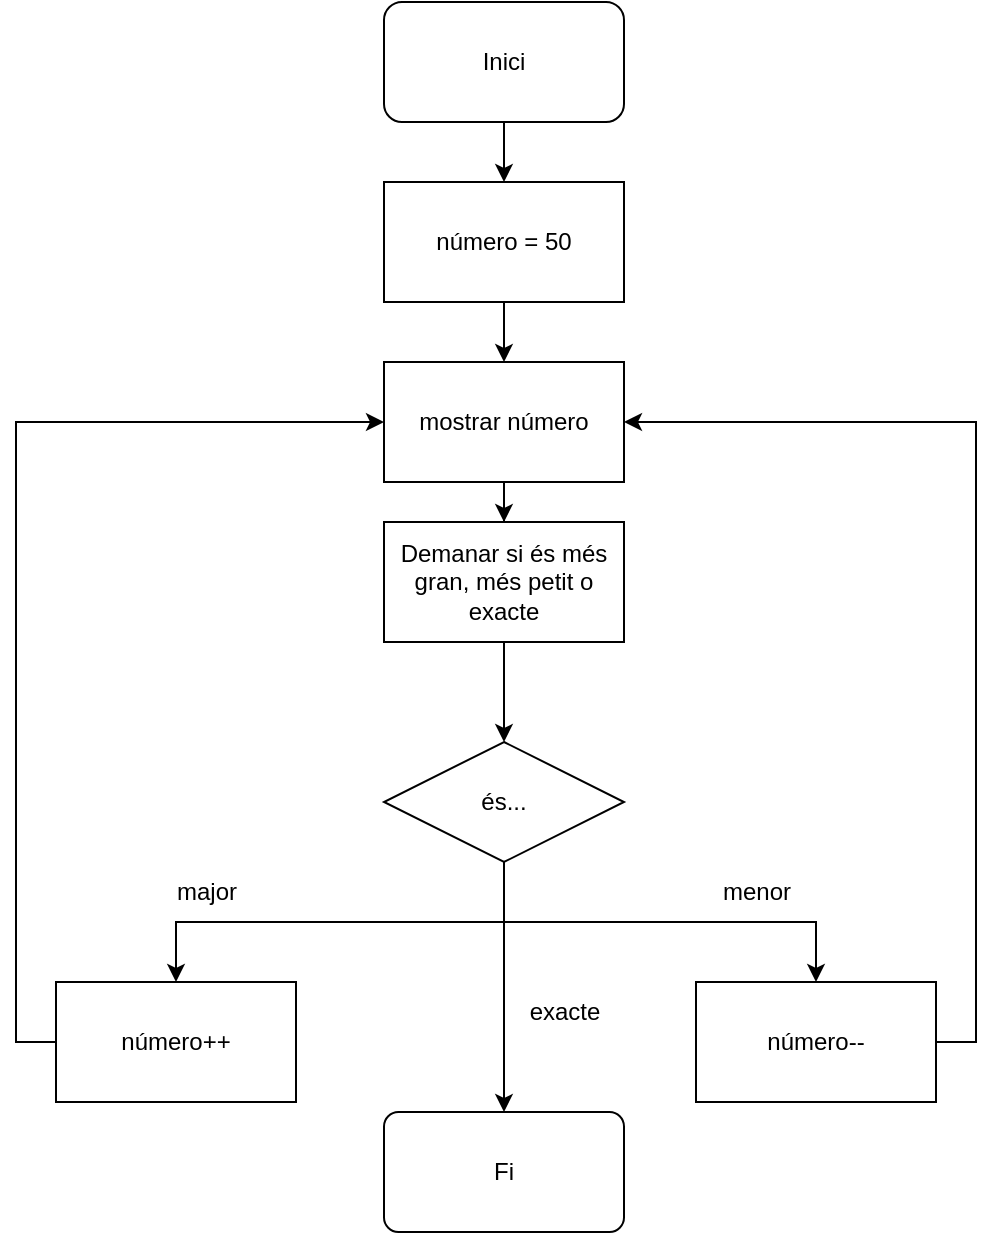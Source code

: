 <mxfile version="20.3.0" type="device"><diagram id="ehvCzWHMK5ZXKAAsmYax" name="Page-1"><mxGraphModel dx="1422" dy="865" grid="1" gridSize="10" guides="1" tooltips="1" connect="1" arrows="1" fold="1" page="1" pageScale="1" pageWidth="827" pageHeight="1169" math="0" shadow="0"><root><mxCell id="0"/><mxCell id="1" parent="0"/><mxCell id="PuzisDfNevOmoQThySBL-5" style="edgeStyle=orthogonalEdgeStyle;rounded=0;orthogonalLoop=1;jettySize=auto;html=1;entryX=0.5;entryY=0;entryDx=0;entryDy=0;" parent="1" source="ctj1WZmTq4Gt_A9nmky2-1" target="PuzisDfNevOmoQThySBL-1" edge="1"><mxGeometry relative="1" as="geometry"/></mxCell><mxCell id="ctj1WZmTq4Gt_A9nmky2-1" value="&lt;div&gt;Inici&lt;/div&gt;" style="rounded=1;whiteSpace=wrap;html=1;" parent="1" vertex="1"><mxGeometry x="354" width="120" height="60" as="geometry"/></mxCell><mxCell id="ewGCFPNdusRUS7dhsgp8-61" value="" style="edgeStyle=orthogonalEdgeStyle;rounded=0;orthogonalLoop=1;jettySize=auto;html=1;" edge="1" parent="1" source="PuzisDfNevOmoQThySBL-1" target="ewGCFPNdusRUS7dhsgp8-58"><mxGeometry relative="1" as="geometry"/></mxCell><mxCell id="PuzisDfNevOmoQThySBL-1" value="número = 50" style="rounded=0;whiteSpace=wrap;html=1;" parent="1" vertex="1"><mxGeometry x="354" y="90" width="120" height="60" as="geometry"/></mxCell><mxCell id="XwtGSHlgtmPsuABcbUZl-11" value="Fi" style="whiteSpace=wrap;html=1;rounded=1;arcSize=12;" parent="1" vertex="1"><mxGeometry x="354" y="555" width="120" height="60" as="geometry"/></mxCell><mxCell id="ewGCFPNdusRUS7dhsgp8-51" style="edgeStyle=orthogonalEdgeStyle;rounded=0;orthogonalLoop=1;jettySize=auto;html=1;exitX=0.5;exitY=1;exitDx=0;exitDy=0;entryX=0.5;entryY=0;entryDx=0;entryDy=0;" edge="1" parent="1" source="ewGCFPNdusRUS7dhsgp8-53" target="ewGCFPNdusRUS7dhsgp8-56"><mxGeometry relative="1" as="geometry"/></mxCell><mxCell id="ewGCFPNdusRUS7dhsgp8-52" style="edgeStyle=orthogonalEdgeStyle;rounded=0;orthogonalLoop=1;jettySize=auto;html=1;exitX=0.5;exitY=1;exitDx=0;exitDy=0;entryX=0.5;entryY=0;entryDx=0;entryDy=0;" edge="1" parent="1" source="ewGCFPNdusRUS7dhsgp8-53" target="ewGCFPNdusRUS7dhsgp8-57"><mxGeometry relative="1" as="geometry"/></mxCell><mxCell id="ewGCFPNdusRUS7dhsgp8-68" style="edgeStyle=orthogonalEdgeStyle;rounded=0;orthogonalLoop=1;jettySize=auto;html=1;exitX=0.5;exitY=1;exitDx=0;exitDy=0;entryX=0.5;entryY=0;entryDx=0;entryDy=0;" edge="1" parent="1" source="ewGCFPNdusRUS7dhsgp8-53" target="XwtGSHlgtmPsuABcbUZl-11"><mxGeometry relative="1" as="geometry"><mxPoint x="413.5" y="540" as="targetPoint"/></mxGeometry></mxCell><mxCell id="ewGCFPNdusRUS7dhsgp8-53" value="és..." style="rhombus;whiteSpace=wrap;html=1;" vertex="1" parent="1"><mxGeometry x="354" y="370" width="120" height="60" as="geometry"/></mxCell><mxCell id="ewGCFPNdusRUS7dhsgp8-54" value="" style="edgeStyle=orthogonalEdgeStyle;rounded=0;orthogonalLoop=1;jettySize=auto;html=1;" edge="1" parent="1" source="ewGCFPNdusRUS7dhsgp8-55" target="ewGCFPNdusRUS7dhsgp8-53"><mxGeometry relative="1" as="geometry"/></mxCell><mxCell id="ewGCFPNdusRUS7dhsgp8-55" value="Demanar si és més gran, més petit o exacte" style="rounded=0;whiteSpace=wrap;html=1;" vertex="1" parent="1"><mxGeometry x="354" y="260" width="120" height="60" as="geometry"/></mxCell><mxCell id="ewGCFPNdusRUS7dhsgp8-71" style="edgeStyle=orthogonalEdgeStyle;rounded=0;orthogonalLoop=1;jettySize=auto;html=1;exitX=0;exitY=0.5;exitDx=0;exitDy=0;entryX=0;entryY=0.5;entryDx=0;entryDy=0;" edge="1" parent="1" source="ewGCFPNdusRUS7dhsgp8-56" target="ewGCFPNdusRUS7dhsgp8-58"><mxGeometry relative="1" as="geometry"/></mxCell><mxCell id="ewGCFPNdusRUS7dhsgp8-56" value="número++" style="whiteSpace=wrap;html=1;" vertex="1" parent="1"><mxGeometry x="190" y="490" width="120" height="60" as="geometry"/></mxCell><mxCell id="ewGCFPNdusRUS7dhsgp8-70" style="edgeStyle=orthogonalEdgeStyle;rounded=0;orthogonalLoop=1;jettySize=auto;html=1;exitX=1;exitY=0.5;exitDx=0;exitDy=0;entryX=1;entryY=0.5;entryDx=0;entryDy=0;" edge="1" parent="1" source="ewGCFPNdusRUS7dhsgp8-57" target="ewGCFPNdusRUS7dhsgp8-58"><mxGeometry relative="1" as="geometry"/></mxCell><mxCell id="ewGCFPNdusRUS7dhsgp8-57" value="número--" style="whiteSpace=wrap;html=1;" vertex="1" parent="1"><mxGeometry x="510" y="490" width="120" height="60" as="geometry"/></mxCell><mxCell id="ewGCFPNdusRUS7dhsgp8-62" value="" style="edgeStyle=orthogonalEdgeStyle;rounded=0;orthogonalLoop=1;jettySize=auto;html=1;" edge="1" parent="1" source="ewGCFPNdusRUS7dhsgp8-58" target="ewGCFPNdusRUS7dhsgp8-55"><mxGeometry relative="1" as="geometry"/></mxCell><mxCell id="ewGCFPNdusRUS7dhsgp8-58" value="mostrar número" style="rounded=0;whiteSpace=wrap;html=1;" vertex="1" parent="1"><mxGeometry x="354" y="180" width="120" height="60" as="geometry"/></mxCell><mxCell id="ewGCFPNdusRUS7dhsgp8-64" value="major" style="text;html=1;align=center;verticalAlign=middle;resizable=0;points=[];autosize=1;strokeColor=none;fillColor=none;" vertex="1" parent="1"><mxGeometry x="240" y="430" width="50" height="30" as="geometry"/></mxCell><mxCell id="ewGCFPNdusRUS7dhsgp8-66" value="menor" style="text;html=1;align=center;verticalAlign=middle;resizable=0;points=[];autosize=1;strokeColor=none;fillColor=none;" vertex="1" parent="1"><mxGeometry x="510" y="430" width="60" height="30" as="geometry"/></mxCell><mxCell id="ewGCFPNdusRUS7dhsgp8-69" value="exacte" style="text;html=1;align=center;verticalAlign=middle;resizable=0;points=[];autosize=1;strokeColor=none;fillColor=none;" vertex="1" parent="1"><mxGeometry x="414" y="490" width="60" height="30" as="geometry"/></mxCell></root></mxGraphModel></diagram></mxfile>